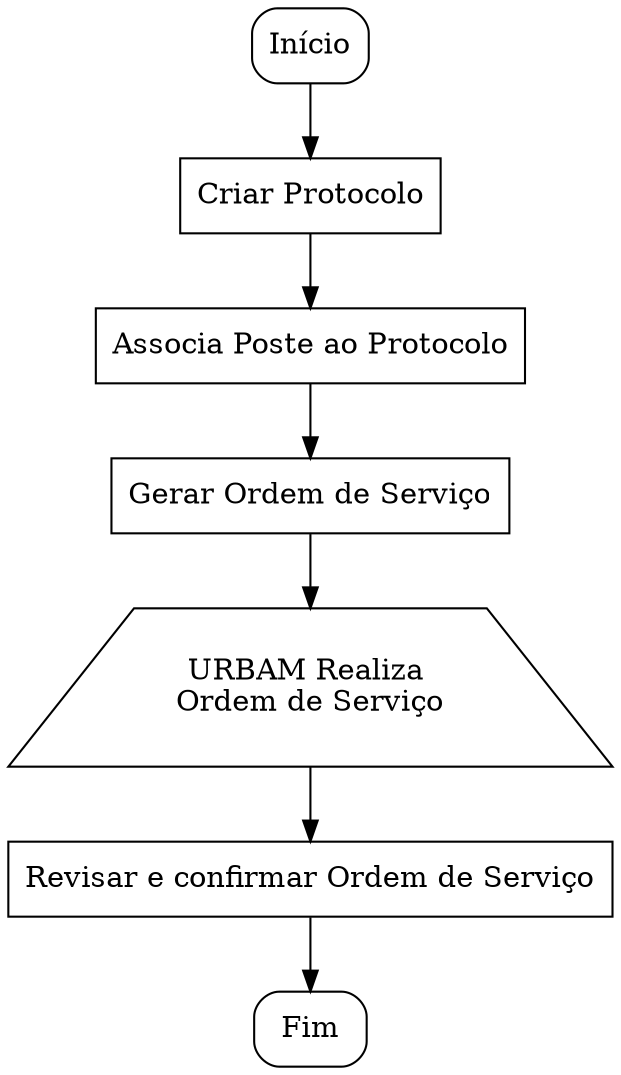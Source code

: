 // apt-get install graphviz
//$ cat mer.dot | dot -Tsvg > mer.svg
//$ cat mer.dot | dot -Tjpg > mer.jpg
digraph {
    node[shape="box", style="rounded"]
       start; end;
    node[shape="rectangle", style=""]
        criar_protocolo; associa_poste; gerar_os; revisar_os;
    node[shape="trapezium"]
         urbam_realiza_os;

    start[label="Início"];
    end[label="Fim"];
    criar_protocolo[label="Criar Protocolo"];
    associa_poste[label="Associa Poste ao Protocolo"];
    gerar_os[label="Gerar Ordem de Serviço"];
    urbam_realiza_os[label="URBAM Realiza \nOrdem de Serviço"];
    revisar_os[label="Revisar e confirmar Ordem de Serviço"];

    start -> criar_protocolo -> associa_poste -> gerar_os -> urbam_realiza_os;
    urbam_realiza_os -> revisar_os -> end;
}
